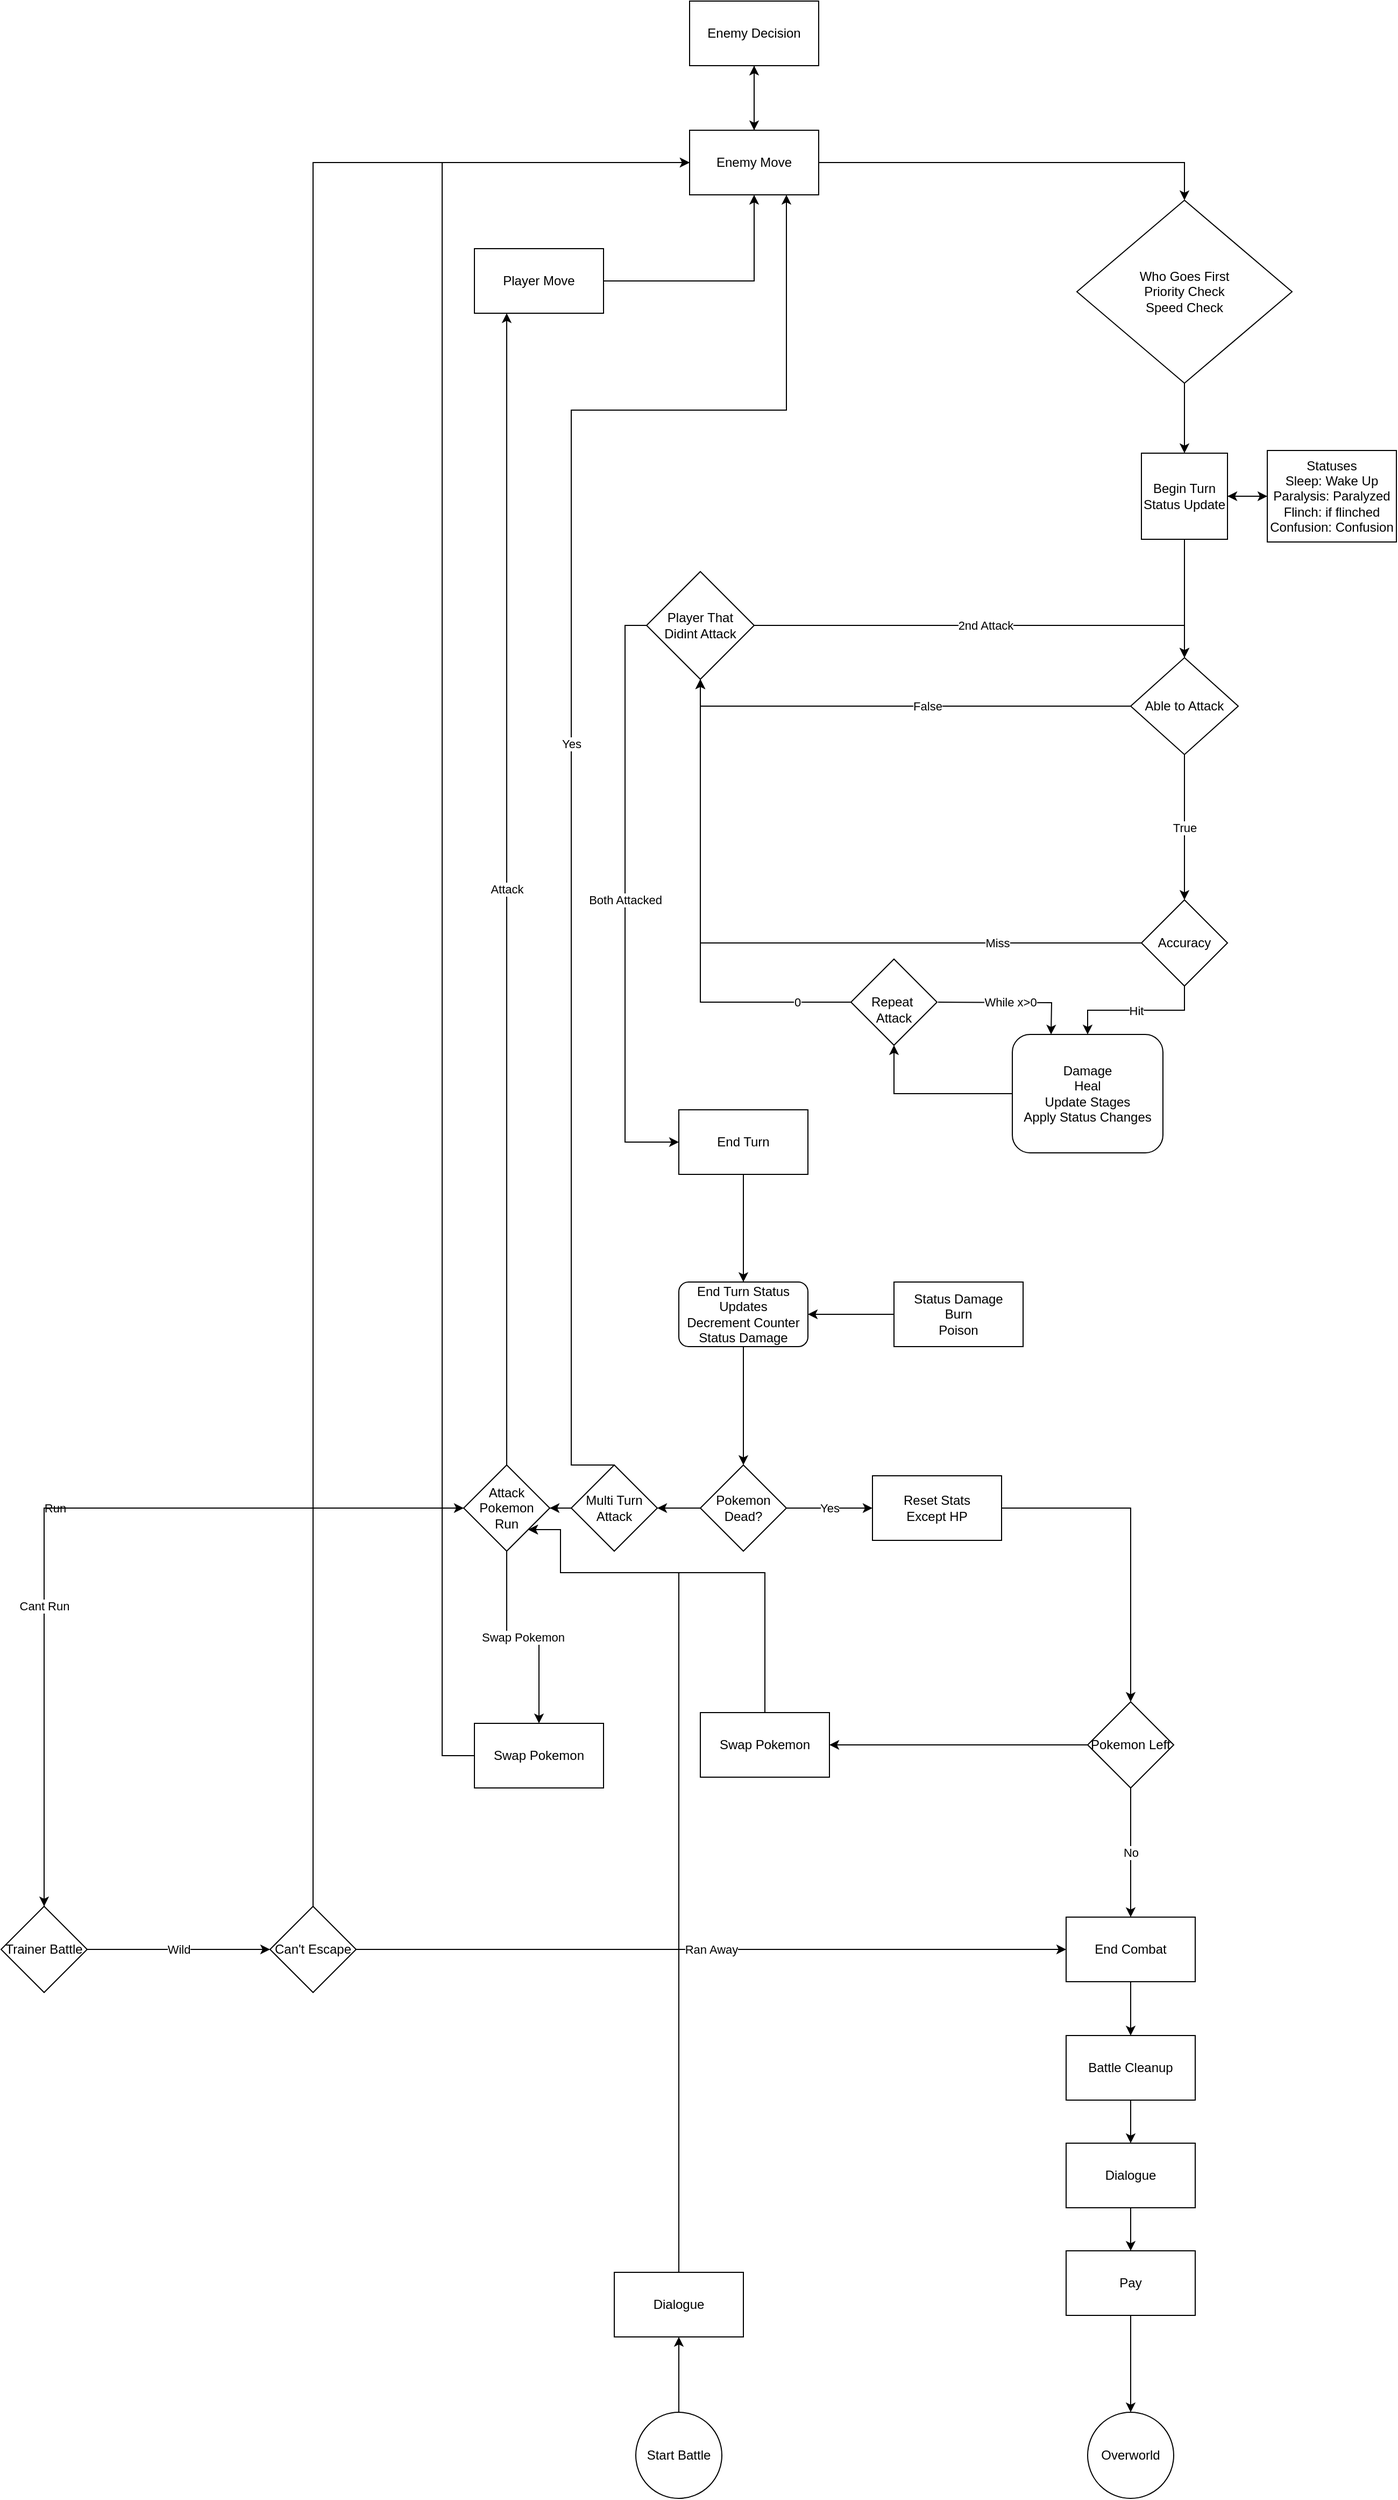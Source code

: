 <mxfile version="14.6.0" type="device"><diagram id="C5RBs43oDa-KdzZeNtuy" name="Page-1"><mxGraphModel dx="3242" dy="2241" grid="1" gridSize="10" guides="1" tooltips="1" connect="1" arrows="1" fold="1" page="1" pageScale="1" pageWidth="827" pageHeight="1169" math="0" shadow="0"><root><mxCell id="WIyWlLk6GJQsqaUBKTNV-0"/><mxCell id="WIyWlLk6GJQsqaUBKTNV-1" parent="WIyWlLk6GJQsqaUBKTNV-0"/><mxCell id="QPzHkwEQS8CNSrnrROku-53" style="edgeStyle=orthogonalEdgeStyle;rounded=0;orthogonalLoop=1;jettySize=auto;html=1;" edge="1" parent="WIyWlLk6GJQsqaUBKTNV-1" source="QPzHkwEQS8CNSrnrROku-3" target="QPzHkwEQS8CNSrnrROku-30"><mxGeometry relative="1" as="geometry"/></mxCell><mxCell id="QPzHkwEQS8CNSrnrROku-3" value="Who Goes First&lt;br&gt;Priority Check&lt;br&gt;Speed Check" style="rhombus;whiteSpace=wrap;html=1;" vertex="1" parent="WIyWlLk6GJQsqaUBKTNV-1"><mxGeometry x="530" y="-145" width="200" height="170" as="geometry"/></mxCell><mxCell id="QPzHkwEQS8CNSrnrROku-172" style="edgeStyle=orthogonalEdgeStyle;rounded=0;orthogonalLoop=1;jettySize=auto;html=1;entryX=0.5;entryY=1;entryDx=0;entryDy=0;" edge="1" parent="WIyWlLk6GJQsqaUBKTNV-1" source="QPzHkwEQS8CNSrnrROku-4" target="QPzHkwEQS8CNSrnrROku-11"><mxGeometry relative="1" as="geometry"/></mxCell><mxCell id="QPzHkwEQS8CNSrnrROku-4" value="Player Move" style="rounded=0;whiteSpace=wrap;html=1;" vertex="1" parent="WIyWlLk6GJQsqaUBKTNV-1"><mxGeometry x="-30" y="-100" width="120" height="60" as="geometry"/></mxCell><mxCell id="QPzHkwEQS8CNSrnrROku-109" style="edgeStyle=orthogonalEdgeStyle;rounded=0;orthogonalLoop=1;jettySize=auto;html=1;" edge="1" parent="WIyWlLk6GJQsqaUBKTNV-1" source="QPzHkwEQS8CNSrnrROku-11" target="QPzHkwEQS8CNSrnrROku-3"><mxGeometry relative="1" as="geometry"/></mxCell><mxCell id="QPzHkwEQS8CNSrnrROku-114" style="edgeStyle=orthogonalEdgeStyle;rounded=0;orthogonalLoop=1;jettySize=auto;html=1;" edge="1" parent="WIyWlLk6GJQsqaUBKTNV-1" source="QPzHkwEQS8CNSrnrROku-11" target="QPzHkwEQS8CNSrnrROku-24"><mxGeometry relative="1" as="geometry"/></mxCell><mxCell id="QPzHkwEQS8CNSrnrROku-11" value="Enemy Move" style="rounded=0;whiteSpace=wrap;html=1;" vertex="1" parent="WIyWlLk6GJQsqaUBKTNV-1"><mxGeometry x="170" y="-210" width="120" height="60" as="geometry"/></mxCell><mxCell id="QPzHkwEQS8CNSrnrROku-18" value="False" style="edgeStyle=orthogonalEdgeStyle;rounded=0;orthogonalLoop=1;jettySize=auto;html=1;entryX=0.5;entryY=1;entryDx=0;entryDy=0;exitX=0;exitY=1;exitDx=0;exitDy=0;" edge="1" parent="WIyWlLk6GJQsqaUBKTNV-1" source="QPzHkwEQS8CNSrnrROku-16" target="QPzHkwEQS8CNSrnrROku-92"><mxGeometry relative="1" as="geometry"><mxPoint x="240" y="700" as="targetPoint"/><mxPoint x="560" y="340" as="sourcePoint"/><Array as="points"><mxPoint x="605" y="325"/><mxPoint x="180" y="325"/></Array></mxGeometry></mxCell><mxCell id="QPzHkwEQS8CNSrnrROku-20" value="True" style="edgeStyle=orthogonalEdgeStyle;rounded=0;orthogonalLoop=1;jettySize=auto;html=1;entryX=0.5;entryY=0;entryDx=0;entryDy=0;" edge="1" parent="WIyWlLk6GJQsqaUBKTNV-1" source="QPzHkwEQS8CNSrnrROku-16" target="QPzHkwEQS8CNSrnrROku-62"><mxGeometry relative="1" as="geometry"><mxPoint x="630" y="450" as="targetPoint"/></mxGeometry></mxCell><mxCell id="QPzHkwEQS8CNSrnrROku-16" value="Able to Attack" style="rhombus;whiteSpace=wrap;html=1;" vertex="1" parent="WIyWlLk6GJQsqaUBKTNV-1"><mxGeometry x="580" y="280" width="100" height="90" as="geometry"/></mxCell><mxCell id="QPzHkwEQS8CNSrnrROku-57" style="edgeStyle=orthogonalEdgeStyle;rounded=0;orthogonalLoop=1;jettySize=auto;html=1;entryX=0.5;entryY=0;entryDx=0;entryDy=0;" edge="1" parent="WIyWlLk6GJQsqaUBKTNV-1" source="QPzHkwEQS8CNSrnrROku-29" target="QPzHkwEQS8CNSrnrROku-56"><mxGeometry relative="1" as="geometry"><mxPoint x="220.0" y="890" as="sourcePoint"/></mxGeometry></mxCell><mxCell id="QPzHkwEQS8CNSrnrROku-108" style="edgeStyle=orthogonalEdgeStyle;rounded=0;orthogonalLoop=1;jettySize=auto;html=1;entryX=0.5;entryY=0;entryDx=0;entryDy=0;" edge="1" parent="WIyWlLk6GJQsqaUBKTNV-1" source="QPzHkwEQS8CNSrnrROku-24" target="QPzHkwEQS8CNSrnrROku-11"><mxGeometry relative="1" as="geometry"/></mxCell><mxCell id="QPzHkwEQS8CNSrnrROku-24" value="Enemy Decision" style="rounded=0;whiteSpace=wrap;html=1;" vertex="1" parent="WIyWlLk6GJQsqaUBKTNV-1"><mxGeometry x="170" y="-330" width="120" height="60" as="geometry"/></mxCell><mxCell id="QPzHkwEQS8CNSrnrROku-51" value="" style="edgeStyle=orthogonalEdgeStyle;rounded=0;orthogonalLoop=1;jettySize=auto;html=1;" edge="1" parent="WIyWlLk6GJQsqaUBKTNV-1" source="QPzHkwEQS8CNSrnrROku-28" target="QPzHkwEQS8CNSrnrROku-30"><mxGeometry relative="1" as="geometry"/></mxCell><mxCell id="QPzHkwEQS8CNSrnrROku-28" value="Statuses&lt;br&gt;Sleep: Wake Up&lt;br&gt;Paralysis: Paralyzed&lt;br&gt;Flinch: if flinched&lt;br&gt;Confusion: Confusion" style="rounded=0;whiteSpace=wrap;html=1;" vertex="1" parent="WIyWlLk6GJQsqaUBKTNV-1"><mxGeometry x="707" y="87.5" width="120" height="85" as="geometry"/></mxCell><mxCell id="QPzHkwEQS8CNSrnrROku-29" value="End Turn Status Updates&lt;br&gt;Decrement Counter&lt;br&gt;Status Damage" style="rounded=1;whiteSpace=wrap;html=1;" vertex="1" parent="WIyWlLk6GJQsqaUBKTNV-1"><mxGeometry x="160" y="860" width="120" height="60" as="geometry"/></mxCell><mxCell id="QPzHkwEQS8CNSrnrROku-54" style="edgeStyle=orthogonalEdgeStyle;rounded=0;orthogonalLoop=1;jettySize=auto;html=1;" edge="1" parent="WIyWlLk6GJQsqaUBKTNV-1" source="QPzHkwEQS8CNSrnrROku-30" target="QPzHkwEQS8CNSrnrROku-16"><mxGeometry relative="1" as="geometry"/></mxCell><mxCell id="QPzHkwEQS8CNSrnrROku-55" style="edgeStyle=orthogonalEdgeStyle;rounded=0;orthogonalLoop=1;jettySize=auto;html=1;entryX=0;entryY=0.5;entryDx=0;entryDy=0;" edge="1" parent="WIyWlLk6GJQsqaUBKTNV-1" source="QPzHkwEQS8CNSrnrROku-30" target="QPzHkwEQS8CNSrnrROku-28"><mxGeometry relative="1" as="geometry"/></mxCell><mxCell id="QPzHkwEQS8CNSrnrROku-30" value="Begin Turn Status Update" style="whiteSpace=wrap;html=1;aspect=fixed;" vertex="1" parent="WIyWlLk6GJQsqaUBKTNV-1"><mxGeometry x="590" y="90" width="80" height="80" as="geometry"/></mxCell><mxCell id="QPzHkwEQS8CNSrnrROku-72" style="edgeStyle=orthogonalEdgeStyle;rounded=0;orthogonalLoop=1;jettySize=auto;html=1;entryX=0.5;entryY=1;entryDx=0;entryDy=0;" edge="1" parent="WIyWlLk6GJQsqaUBKTNV-1" source="QPzHkwEQS8CNSrnrROku-34" target="QPzHkwEQS8CNSrnrROku-70"><mxGeometry relative="1" as="geometry"/></mxCell><mxCell id="QPzHkwEQS8CNSrnrROku-34" value="Damage&lt;br&gt;Heal&lt;br&gt;Update Stages&lt;br&gt;Apply Status Changes&lt;br&gt;" style="rounded=1;whiteSpace=wrap;html=1;" vertex="1" parent="WIyWlLk6GJQsqaUBKTNV-1"><mxGeometry x="470" y="630" width="140" height="110" as="geometry"/></mxCell><mxCell id="QPzHkwEQS8CNSrnrROku-80" value="Yes" style="edgeStyle=orthogonalEdgeStyle;rounded=0;orthogonalLoop=1;jettySize=auto;html=1;entryX=0;entryY=0.5;entryDx=0;entryDy=0;" edge="1" parent="WIyWlLk6GJQsqaUBKTNV-1" source="QPzHkwEQS8CNSrnrROku-56" target="QPzHkwEQS8CNSrnrROku-81"><mxGeometry relative="1" as="geometry"><mxPoint x="330" y="960.0" as="targetPoint"/></mxGeometry></mxCell><mxCell id="QPzHkwEQS8CNSrnrROku-130" style="edgeStyle=orthogonalEdgeStyle;rounded=0;orthogonalLoop=1;jettySize=auto;html=1;entryX=1;entryY=0.5;entryDx=0;entryDy=0;" edge="1" parent="WIyWlLk6GJQsqaUBKTNV-1" source="QPzHkwEQS8CNSrnrROku-56" target="QPzHkwEQS8CNSrnrROku-89"><mxGeometry relative="1" as="geometry"/></mxCell><mxCell id="QPzHkwEQS8CNSrnrROku-56" value="Pokemon Dead?" style="rhombus;whiteSpace=wrap;html=1;" vertex="1" parent="WIyWlLk6GJQsqaUBKTNV-1"><mxGeometry x="180" y="1030" width="80" height="80" as="geometry"/></mxCell><mxCell id="QPzHkwEQS8CNSrnrROku-63" value="Miss" style="edgeStyle=orthogonalEdgeStyle;rounded=0;orthogonalLoop=1;jettySize=auto;html=1;entryX=0.5;entryY=1;entryDx=0;entryDy=0;" edge="1" parent="WIyWlLk6GJQsqaUBKTNV-1" source="QPzHkwEQS8CNSrnrROku-62" target="QPzHkwEQS8CNSrnrROku-92"><mxGeometry x="-0.59" relative="1" as="geometry"><mxPoint as="offset"/></mxGeometry></mxCell><mxCell id="QPzHkwEQS8CNSrnrROku-77" value="Hit" style="edgeStyle=orthogonalEdgeStyle;rounded=0;orthogonalLoop=1;jettySize=auto;html=1;" edge="1" parent="WIyWlLk6GJQsqaUBKTNV-1" source="QPzHkwEQS8CNSrnrROku-62" target="QPzHkwEQS8CNSrnrROku-34"><mxGeometry relative="1" as="geometry"/></mxCell><mxCell id="QPzHkwEQS8CNSrnrROku-62" value="Accuracy" style="rhombus;whiteSpace=wrap;html=1;" vertex="1" parent="WIyWlLk6GJQsqaUBKTNV-1"><mxGeometry x="590" y="505" width="80" height="80" as="geometry"/></mxCell><mxCell id="QPzHkwEQS8CNSrnrROku-98" value="While x&amp;gt;0" style="edgeStyle=orthogonalEdgeStyle;rounded=0;orthogonalLoop=1;jettySize=auto;html=1;entryX=0.25;entryY=0;entryDx=0;entryDy=0;" edge="1" parent="WIyWlLk6GJQsqaUBKTNV-1"><mxGeometry relative="1" as="geometry"><mxPoint x="401.0" y="600" as="sourcePoint"/><mxPoint x="506.0" y="630" as="targetPoint"/></mxGeometry></mxCell><mxCell id="QPzHkwEQS8CNSrnrROku-134" value="0" style="edgeStyle=orthogonalEdgeStyle;rounded=0;orthogonalLoop=1;jettySize=auto;html=1;" edge="1" parent="WIyWlLk6GJQsqaUBKTNV-1" source="QPzHkwEQS8CNSrnrROku-70" target="QPzHkwEQS8CNSrnrROku-92"><mxGeometry x="-0.773" relative="1" as="geometry"><mxPoint as="offset"/></mxGeometry></mxCell><mxCell id="QPzHkwEQS8CNSrnrROku-70" value="&lt;br&gt;Repeat&amp;nbsp; &lt;br&gt;Attack" style="rhombus;whiteSpace=wrap;html=1;" vertex="1" parent="WIyWlLk6GJQsqaUBKTNV-1"><mxGeometry x="320" y="560" width="80" height="80" as="geometry"/></mxCell><mxCell id="QPzHkwEQS8CNSrnrROku-117" style="edgeStyle=orthogonalEdgeStyle;rounded=0;orthogonalLoop=1;jettySize=auto;html=1;entryX=0.5;entryY=0;entryDx=0;entryDy=0;" edge="1" parent="WIyWlLk6GJQsqaUBKTNV-1" source="QPzHkwEQS8CNSrnrROku-81" target="QPzHkwEQS8CNSrnrROku-123"><mxGeometry relative="1" as="geometry"/></mxCell><mxCell id="QPzHkwEQS8CNSrnrROku-81" value="Reset Stats&lt;br&gt;Except HP" style="rounded=0;whiteSpace=wrap;html=1;" vertex="1" parent="WIyWlLk6GJQsqaUBKTNV-1"><mxGeometry x="340" y="1040" width="120" height="60" as="geometry"/></mxCell><mxCell id="QPzHkwEQS8CNSrnrROku-176" style="edgeStyle=orthogonalEdgeStyle;rounded=0;orthogonalLoop=1;jettySize=auto;html=1;entryX=1;entryY=0.5;entryDx=0;entryDy=0;" edge="1" parent="WIyWlLk6GJQsqaUBKTNV-1" source="QPzHkwEQS8CNSrnrROku-89" target="QPzHkwEQS8CNSrnrROku-115"><mxGeometry relative="1" as="geometry"/></mxCell><mxCell id="QPzHkwEQS8CNSrnrROku-178" value="Yes" style="edgeStyle=orthogonalEdgeStyle;rounded=0;orthogonalLoop=1;jettySize=auto;html=1;entryX=0.75;entryY=1;entryDx=0;entryDy=0;exitX=0.5;exitY=0;exitDx=0;exitDy=0;" edge="1" parent="WIyWlLk6GJQsqaUBKTNV-1" source="QPzHkwEQS8CNSrnrROku-89" target="QPzHkwEQS8CNSrnrROku-11"><mxGeometry relative="1" as="geometry"><Array as="points"><mxPoint x="60" y="1030"/><mxPoint x="60" y="50"/><mxPoint x="260" y="50"/></Array></mxGeometry></mxCell><mxCell id="QPzHkwEQS8CNSrnrROku-89" value="Multi Turn Attack" style="rhombus;whiteSpace=wrap;html=1;" vertex="1" parent="WIyWlLk6GJQsqaUBKTNV-1"><mxGeometry x="60" y="1030" width="80" height="80" as="geometry"/></mxCell><mxCell id="QPzHkwEQS8CNSrnrROku-95" value="2nd Attack" style="edgeStyle=orthogonalEdgeStyle;rounded=0;orthogonalLoop=1;jettySize=auto;html=1;entryX=0.5;entryY=0;entryDx=0;entryDy=0;" edge="1" parent="WIyWlLk6GJQsqaUBKTNV-1" source="QPzHkwEQS8CNSrnrROku-92" target="QPzHkwEQS8CNSrnrROku-16"><mxGeometry relative="1" as="geometry"/></mxCell><mxCell id="QPzHkwEQS8CNSrnrROku-133" value="Both Attacked" style="edgeStyle=orthogonalEdgeStyle;rounded=0;orthogonalLoop=1;jettySize=auto;html=1;" edge="1" parent="WIyWlLk6GJQsqaUBKTNV-1" source="QPzHkwEQS8CNSrnrROku-92" target="QPzHkwEQS8CNSrnrROku-144"><mxGeometry relative="1" as="geometry"><Array as="points"><mxPoint x="110" y="250"/><mxPoint x="110" y="730"/></Array></mxGeometry></mxCell><mxCell id="QPzHkwEQS8CNSrnrROku-92" value="Player That &lt;br&gt;Didint Attack" style="rhombus;whiteSpace=wrap;html=1;" vertex="1" parent="WIyWlLk6GJQsqaUBKTNV-1"><mxGeometry x="130" y="200" width="100" height="100" as="geometry"/></mxCell><mxCell id="QPzHkwEQS8CNSrnrROku-131" value="Run" style="edgeStyle=orthogonalEdgeStyle;rounded=0;orthogonalLoop=1;jettySize=auto;html=1;entryX=0.5;entryY=0;entryDx=0;entryDy=0;" edge="1" parent="WIyWlLk6GJQsqaUBKTNV-1" source="QPzHkwEQS8CNSrnrROku-115" target="QPzHkwEQS8CNSrnrROku-135"><mxGeometry relative="1" as="geometry"><mxPoint x="-430" y="1340" as="targetPoint"/></mxGeometry></mxCell><mxCell id="QPzHkwEQS8CNSrnrROku-165" value="Swap Pokemon" style="edgeStyle=orthogonalEdgeStyle;rounded=0;orthogonalLoop=1;jettySize=auto;html=1;" edge="1" parent="WIyWlLk6GJQsqaUBKTNV-1" source="QPzHkwEQS8CNSrnrROku-115" target="QPzHkwEQS8CNSrnrROku-116"><mxGeometry relative="1" as="geometry"/></mxCell><mxCell id="QPzHkwEQS8CNSrnrROku-177" value="Attack" style="edgeStyle=orthogonalEdgeStyle;rounded=0;orthogonalLoop=1;jettySize=auto;html=1;entryX=0.25;entryY=1;entryDx=0;entryDy=0;" edge="1" parent="WIyWlLk6GJQsqaUBKTNV-1" source="QPzHkwEQS8CNSrnrROku-115" target="QPzHkwEQS8CNSrnrROku-4"><mxGeometry relative="1" as="geometry"/></mxCell><mxCell id="QPzHkwEQS8CNSrnrROku-115" value="Attack&lt;br&gt;Pokemon&lt;br&gt;Run" style="rhombus;whiteSpace=wrap;html=1;" vertex="1" parent="WIyWlLk6GJQsqaUBKTNV-1"><mxGeometry x="-40" y="1030" width="80" height="80" as="geometry"/></mxCell><mxCell id="QPzHkwEQS8CNSrnrROku-129" style="edgeStyle=orthogonalEdgeStyle;rounded=0;orthogonalLoop=1;jettySize=auto;html=1;entryX=0;entryY=0.5;entryDx=0;entryDy=0;" edge="1" parent="WIyWlLk6GJQsqaUBKTNV-1" source="QPzHkwEQS8CNSrnrROku-116" target="QPzHkwEQS8CNSrnrROku-11"><mxGeometry relative="1" as="geometry"><Array as="points"><mxPoint x="-60" y="1300"/><mxPoint x="-60" y="-180"/></Array></mxGeometry></mxCell><mxCell id="QPzHkwEQS8CNSrnrROku-116" value="Swap Pokemon" style="rounded=0;whiteSpace=wrap;html=1;" vertex="1" parent="WIyWlLk6GJQsqaUBKTNV-1"><mxGeometry x="-30" y="1270" width="120" height="60" as="geometry"/></mxCell><mxCell id="QPzHkwEQS8CNSrnrROku-125" value="No" style="edgeStyle=orthogonalEdgeStyle;rounded=0;orthogonalLoop=1;jettySize=auto;html=1;" edge="1" parent="WIyWlLk6GJQsqaUBKTNV-1" source="QPzHkwEQS8CNSrnrROku-123" target="QPzHkwEQS8CNSrnrROku-126"><mxGeometry relative="1" as="geometry"><mxPoint x="580.0" y="1400" as="targetPoint"/></mxGeometry></mxCell><mxCell id="QPzHkwEQS8CNSrnrROku-167" style="edgeStyle=orthogonalEdgeStyle;rounded=0;orthogonalLoop=1;jettySize=auto;html=1;entryX=1;entryY=0.5;entryDx=0;entryDy=0;" edge="1" parent="WIyWlLk6GJQsqaUBKTNV-1" source="QPzHkwEQS8CNSrnrROku-123" target="QPzHkwEQS8CNSrnrROku-166"><mxGeometry relative="1" as="geometry"/></mxCell><mxCell id="QPzHkwEQS8CNSrnrROku-123" value="Pokemon Left" style="rhombus;whiteSpace=wrap;html=1;" vertex="1" parent="WIyWlLk6GJQsqaUBKTNV-1"><mxGeometry x="540" y="1250" width="80" height="80" as="geometry"/></mxCell><mxCell id="QPzHkwEQS8CNSrnrROku-152" style="edgeStyle=orthogonalEdgeStyle;rounded=0;orthogonalLoop=1;jettySize=auto;html=1;" edge="1" parent="WIyWlLk6GJQsqaUBKTNV-1" source="QPzHkwEQS8CNSrnrROku-126" target="QPzHkwEQS8CNSrnrROku-151"><mxGeometry relative="1" as="geometry"/></mxCell><mxCell id="QPzHkwEQS8CNSrnrROku-126" value="End Combat" style="rounded=0;whiteSpace=wrap;html=1;" vertex="1" parent="WIyWlLk6GJQsqaUBKTNV-1"><mxGeometry x="520.0" y="1450" width="120" height="60" as="geometry"/></mxCell><mxCell id="QPzHkwEQS8CNSrnrROku-138" value="Cant Run" style="edgeStyle=orthogonalEdgeStyle;rounded=0;orthogonalLoop=1;jettySize=auto;html=1;entryX=0;entryY=0.5;entryDx=0;entryDy=0;" edge="1" parent="WIyWlLk6GJQsqaUBKTNV-1" source="QPzHkwEQS8CNSrnrROku-135" target="QPzHkwEQS8CNSrnrROku-115"><mxGeometry x="-0.266" relative="1" as="geometry"><Array as="points"><mxPoint x="-430" y="1070"/></Array><mxPoint as="offset"/></mxGeometry></mxCell><mxCell id="QPzHkwEQS8CNSrnrROku-140" value="Wild" style="edgeStyle=orthogonalEdgeStyle;rounded=0;orthogonalLoop=1;jettySize=auto;html=1;entryX=0;entryY=0.5;entryDx=0;entryDy=0;" edge="1" parent="WIyWlLk6GJQsqaUBKTNV-1" source="QPzHkwEQS8CNSrnrROku-135" target="QPzHkwEQS8CNSrnrROku-139"><mxGeometry relative="1" as="geometry"/></mxCell><mxCell id="QPzHkwEQS8CNSrnrROku-135" value="Trainer Battle" style="rhombus;whiteSpace=wrap;html=1;" vertex="1" parent="WIyWlLk6GJQsqaUBKTNV-1"><mxGeometry x="-470" y="1440" width="80" height="80" as="geometry"/></mxCell><mxCell id="QPzHkwEQS8CNSrnrROku-141" value="Ran Away" style="edgeStyle=orthogonalEdgeStyle;rounded=0;orthogonalLoop=1;jettySize=auto;html=1;" edge="1" parent="WIyWlLk6GJQsqaUBKTNV-1" source="QPzHkwEQS8CNSrnrROku-139" target="QPzHkwEQS8CNSrnrROku-126"><mxGeometry relative="1" as="geometry"/></mxCell><mxCell id="QPzHkwEQS8CNSrnrROku-142" style="edgeStyle=orthogonalEdgeStyle;rounded=0;orthogonalLoop=1;jettySize=auto;html=1;entryX=0;entryY=0.5;entryDx=0;entryDy=0;" edge="1" parent="WIyWlLk6GJQsqaUBKTNV-1" source="QPzHkwEQS8CNSrnrROku-139" target="QPzHkwEQS8CNSrnrROku-11"><mxGeometry relative="1" as="geometry"><Array as="points"><mxPoint x="-180" y="-180"/></Array></mxGeometry></mxCell><mxCell id="QPzHkwEQS8CNSrnrROku-139" value="Can't Escape" style="rhombus;whiteSpace=wrap;html=1;" vertex="1" parent="WIyWlLk6GJQsqaUBKTNV-1"><mxGeometry x="-220" y="1440" width="80" height="80" as="geometry"/></mxCell><mxCell id="QPzHkwEQS8CNSrnrROku-148" style="edgeStyle=orthogonalEdgeStyle;rounded=0;orthogonalLoop=1;jettySize=auto;html=1;entryX=0.5;entryY=0;entryDx=0;entryDy=0;" edge="1" parent="WIyWlLk6GJQsqaUBKTNV-1" source="QPzHkwEQS8CNSrnrROku-144" target="QPzHkwEQS8CNSrnrROku-29"><mxGeometry relative="1" as="geometry"/></mxCell><mxCell id="QPzHkwEQS8CNSrnrROku-144" value="End Turn" style="rounded=0;whiteSpace=wrap;html=1;" vertex="1" parent="WIyWlLk6GJQsqaUBKTNV-1"><mxGeometry x="160" y="700" width="120" height="60" as="geometry"/></mxCell><mxCell id="QPzHkwEQS8CNSrnrROku-150" style="edgeStyle=orthogonalEdgeStyle;rounded=0;orthogonalLoop=1;jettySize=auto;html=1;entryX=1;entryY=0.5;entryDx=0;entryDy=0;" edge="1" parent="WIyWlLk6GJQsqaUBKTNV-1" source="QPzHkwEQS8CNSrnrROku-149" target="QPzHkwEQS8CNSrnrROku-29"><mxGeometry relative="1" as="geometry"/></mxCell><mxCell id="QPzHkwEQS8CNSrnrROku-149" value="Status Damage&lt;br&gt;Burn&lt;br&gt;Poison" style="rounded=0;whiteSpace=wrap;html=1;" vertex="1" parent="WIyWlLk6GJQsqaUBKTNV-1"><mxGeometry x="360" y="860" width="120" height="60" as="geometry"/></mxCell><mxCell id="QPzHkwEQS8CNSrnrROku-155" style="edgeStyle=orthogonalEdgeStyle;rounded=0;orthogonalLoop=1;jettySize=auto;html=1;entryX=0.5;entryY=0;entryDx=0;entryDy=0;" edge="1" parent="WIyWlLk6GJQsqaUBKTNV-1" source="QPzHkwEQS8CNSrnrROku-151" target="QPzHkwEQS8CNSrnrROku-153"><mxGeometry relative="1" as="geometry"/></mxCell><mxCell id="QPzHkwEQS8CNSrnrROku-151" value="Battle Cleanup" style="rounded=0;whiteSpace=wrap;html=1;" vertex="1" parent="WIyWlLk6GJQsqaUBKTNV-1"><mxGeometry x="520" y="1560" width="120" height="60" as="geometry"/></mxCell><mxCell id="QPzHkwEQS8CNSrnrROku-156" style="edgeStyle=orthogonalEdgeStyle;rounded=0;orthogonalLoop=1;jettySize=auto;html=1;entryX=0.5;entryY=0;entryDx=0;entryDy=0;" edge="1" parent="WIyWlLk6GJQsqaUBKTNV-1" source="QPzHkwEQS8CNSrnrROku-153" target="QPzHkwEQS8CNSrnrROku-154"><mxGeometry relative="1" as="geometry"/></mxCell><mxCell id="QPzHkwEQS8CNSrnrROku-153" value="Dialogue" style="rounded=0;whiteSpace=wrap;html=1;" vertex="1" parent="WIyWlLk6GJQsqaUBKTNV-1"><mxGeometry x="520" y="1660" width="120" height="60" as="geometry"/></mxCell><mxCell id="QPzHkwEQS8CNSrnrROku-160" style="edgeStyle=orthogonalEdgeStyle;rounded=0;orthogonalLoop=1;jettySize=auto;html=1;entryX=0.5;entryY=0;entryDx=0;entryDy=0;" edge="1" parent="WIyWlLk6GJQsqaUBKTNV-1" source="QPzHkwEQS8CNSrnrROku-154" target="QPzHkwEQS8CNSrnrROku-159"><mxGeometry relative="1" as="geometry"/></mxCell><mxCell id="QPzHkwEQS8CNSrnrROku-154" value="Pay" style="rounded=0;whiteSpace=wrap;html=1;" vertex="1" parent="WIyWlLk6GJQsqaUBKTNV-1"><mxGeometry x="520" y="1760" width="120" height="60" as="geometry"/></mxCell><mxCell id="QPzHkwEQS8CNSrnrROku-159" value="Overworld" style="ellipse;whiteSpace=wrap;html=1;aspect=fixed;" vertex="1" parent="WIyWlLk6GJQsqaUBKTNV-1"><mxGeometry x="540" y="1910" width="80" height="80" as="geometry"/></mxCell><mxCell id="QPzHkwEQS8CNSrnrROku-163" style="edgeStyle=orthogonalEdgeStyle;rounded=0;orthogonalLoop=1;jettySize=auto;html=1;entryX=0.5;entryY=1;entryDx=0;entryDy=0;" edge="1" parent="WIyWlLk6GJQsqaUBKTNV-1" source="QPzHkwEQS8CNSrnrROku-161" target="QPzHkwEQS8CNSrnrROku-162"><mxGeometry relative="1" as="geometry"/></mxCell><mxCell id="QPzHkwEQS8CNSrnrROku-161" value="Start Battle" style="ellipse;whiteSpace=wrap;html=1;aspect=fixed;" vertex="1" parent="WIyWlLk6GJQsqaUBKTNV-1"><mxGeometry x="120" y="1910" width="80" height="80" as="geometry"/></mxCell><mxCell id="QPzHkwEQS8CNSrnrROku-164" style="edgeStyle=orthogonalEdgeStyle;rounded=0;orthogonalLoop=1;jettySize=auto;html=1;entryX=1;entryY=1;entryDx=0;entryDy=0;" edge="1" parent="WIyWlLk6GJQsqaUBKTNV-1" source="QPzHkwEQS8CNSrnrROku-162" target="QPzHkwEQS8CNSrnrROku-115"><mxGeometry relative="1" as="geometry"><Array as="points"><mxPoint x="160" y="1130"/><mxPoint x="50" y="1130"/></Array></mxGeometry></mxCell><mxCell id="QPzHkwEQS8CNSrnrROku-162" value="Dialogue" style="rounded=0;whiteSpace=wrap;html=1;" vertex="1" parent="WIyWlLk6GJQsqaUBKTNV-1"><mxGeometry x="100" y="1780" width="120" height="60" as="geometry"/></mxCell><mxCell id="QPzHkwEQS8CNSrnrROku-168" style="edgeStyle=orthogonalEdgeStyle;rounded=0;orthogonalLoop=1;jettySize=auto;html=1;entryX=1;entryY=1;entryDx=0;entryDy=0;" edge="1" parent="WIyWlLk6GJQsqaUBKTNV-1" source="QPzHkwEQS8CNSrnrROku-166" target="QPzHkwEQS8CNSrnrROku-115"><mxGeometry relative="1" as="geometry"><Array as="points"><mxPoint x="240" y="1130"/><mxPoint x="50" y="1130"/></Array></mxGeometry></mxCell><mxCell id="QPzHkwEQS8CNSrnrROku-166" value="Swap Pokemon" style="rounded=0;whiteSpace=wrap;html=1;" vertex="1" parent="WIyWlLk6GJQsqaUBKTNV-1"><mxGeometry x="180" y="1260" width="120" height="60" as="geometry"/></mxCell></root></mxGraphModel></diagram></mxfile>